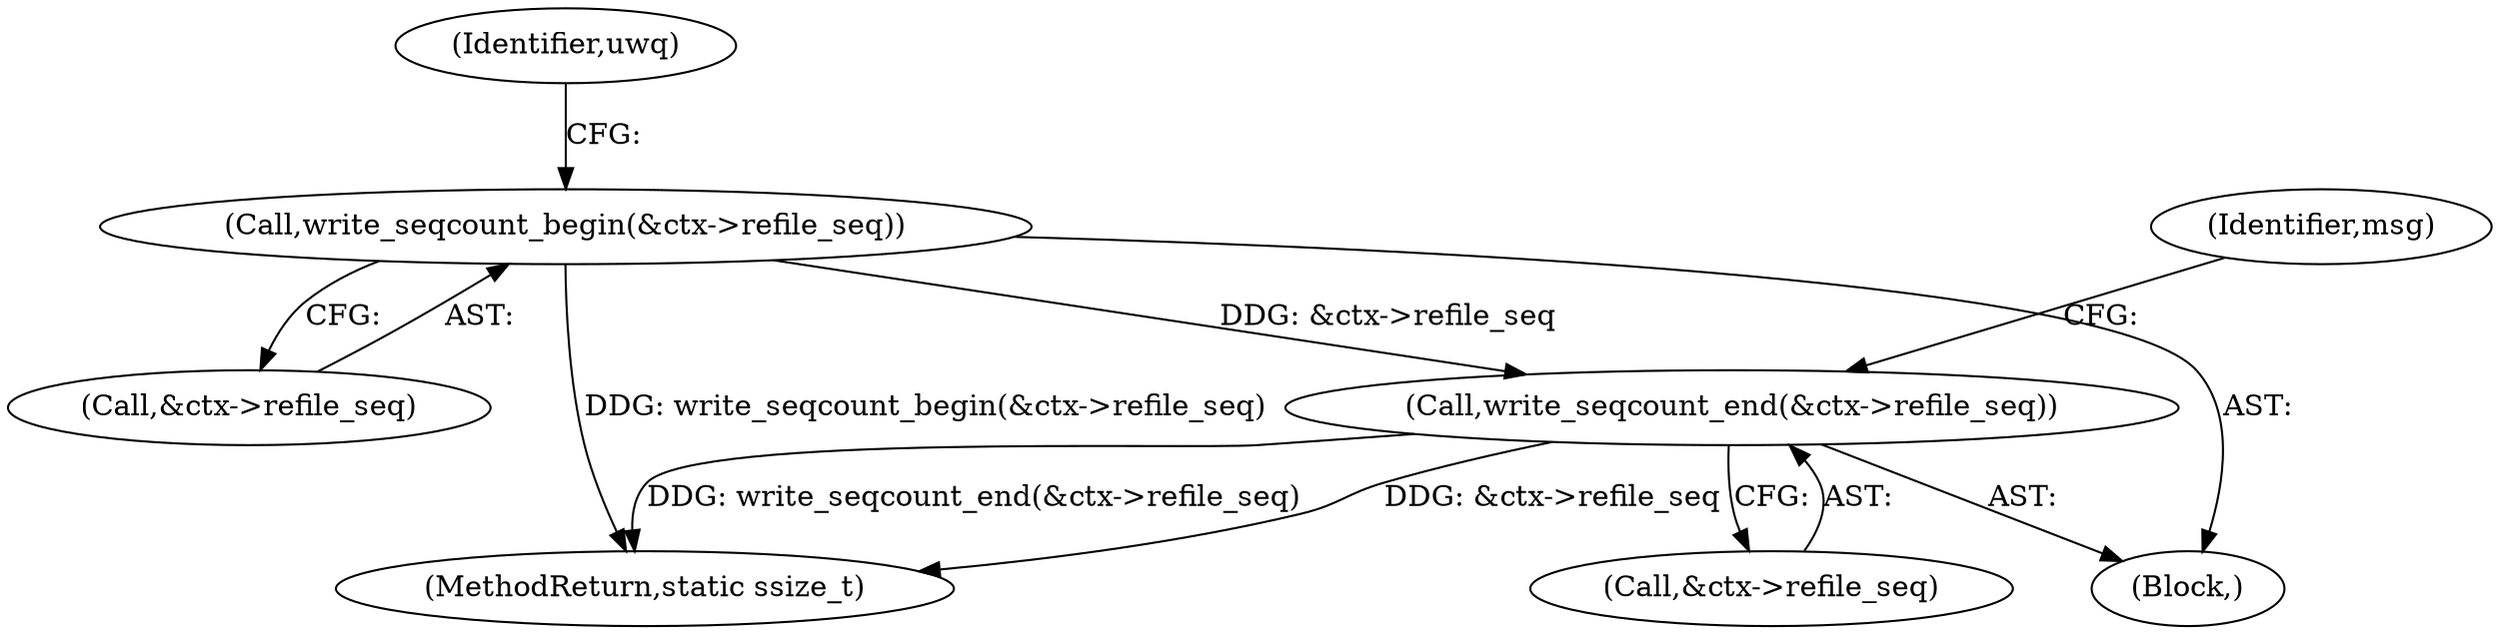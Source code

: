 digraph "0_linux_384632e67e0829deb8015ee6ad916b180049d252@API" {
"1000174" [label="(Call,write_seqcount_end(&ctx->refile_seq))"];
"1000153" [label="(Call,write_seqcount_begin(&ctx->refile_seq))"];
"1000154" [label="(Call,&ctx->refile_seq)"];
"1000153" [label="(Call,write_seqcount_begin(&ctx->refile_seq))"];
"1000408" [label="(MethodReturn,static ssize_t)"];
"1000174" [label="(Call,write_seqcount_end(&ctx->refile_seq))"];
"1000175" [label="(Call,&ctx->refile_seq)"];
"1000152" [label="(Block,)"];
"1000162" [label="(Identifier,uwq)"];
"1000181" [label="(Identifier,msg)"];
"1000174" -> "1000152"  [label="AST: "];
"1000174" -> "1000175"  [label="CFG: "];
"1000175" -> "1000174"  [label="AST: "];
"1000181" -> "1000174"  [label="CFG: "];
"1000174" -> "1000408"  [label="DDG: write_seqcount_end(&ctx->refile_seq)"];
"1000174" -> "1000408"  [label="DDG: &ctx->refile_seq"];
"1000153" -> "1000174"  [label="DDG: &ctx->refile_seq"];
"1000153" -> "1000152"  [label="AST: "];
"1000153" -> "1000154"  [label="CFG: "];
"1000154" -> "1000153"  [label="AST: "];
"1000162" -> "1000153"  [label="CFG: "];
"1000153" -> "1000408"  [label="DDG: write_seqcount_begin(&ctx->refile_seq)"];
}

